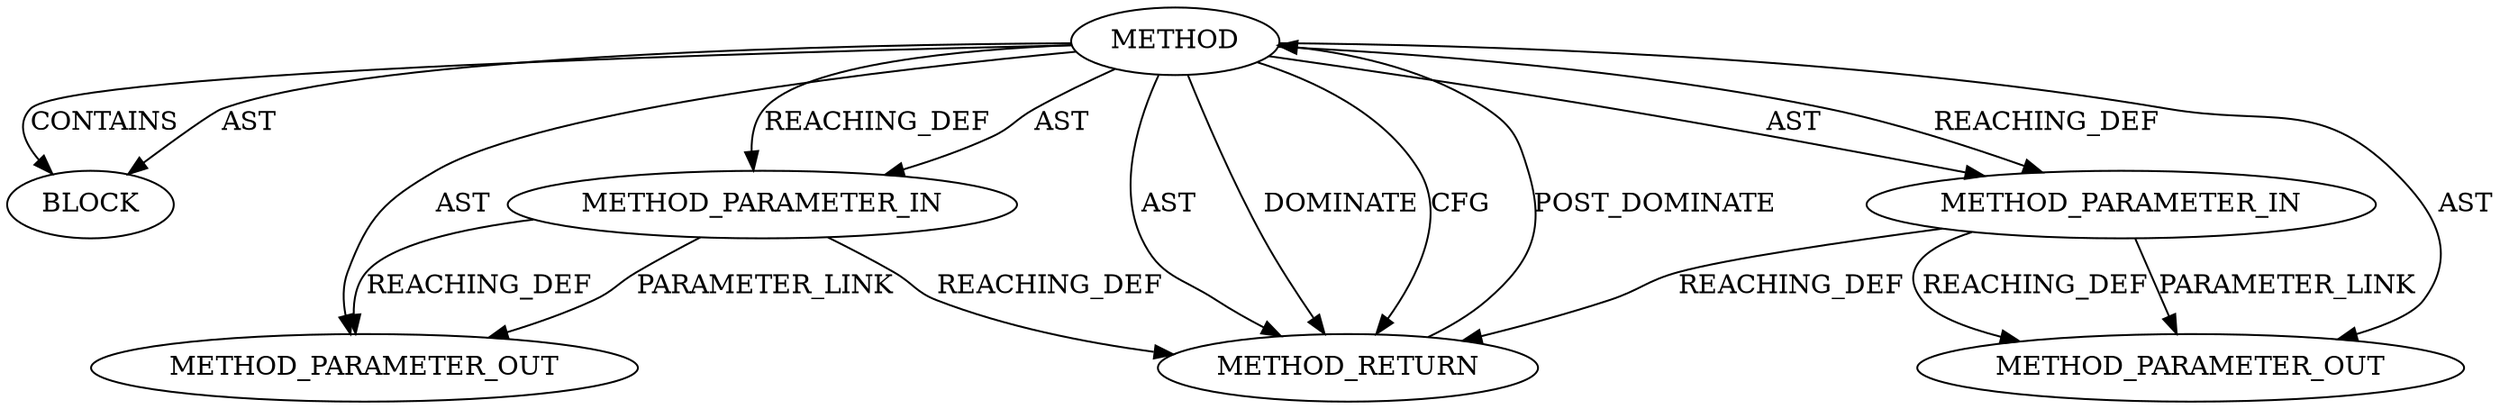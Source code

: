 digraph {
  12768 [label=BLOCK ORDER=1 ARGUMENT_INDEX=1 CODE="<empty>" TYPE_FULL_NAME="ANY"]
  12765 [label=METHOD AST_PARENT_TYPE="NAMESPACE_BLOCK" AST_PARENT_FULL_NAME="<global>" ORDER=0 CODE="<empty>" FULL_NAME="ceph_addr_set_port" IS_EXTERNAL=true FILENAME="<empty>" SIGNATURE="" NAME="ceph_addr_set_port"]
  13533 [label=METHOD_PARAMETER_OUT ORDER=1 CODE="p1" IS_VARIADIC=false TYPE_FULL_NAME="ANY" EVALUATION_STRATEGY="BY_VALUE" INDEX=1 NAME="p1"]
  12766 [label=METHOD_PARAMETER_IN ORDER=1 CODE="p1" IS_VARIADIC=false TYPE_FULL_NAME="ANY" EVALUATION_STRATEGY="BY_VALUE" INDEX=1 NAME="p1"]
  12769 [label=METHOD_RETURN ORDER=2 CODE="RET" TYPE_FULL_NAME="ANY" EVALUATION_STRATEGY="BY_VALUE"]
  13534 [label=METHOD_PARAMETER_OUT ORDER=2 CODE="p2" IS_VARIADIC=false TYPE_FULL_NAME="ANY" EVALUATION_STRATEGY="BY_VALUE" INDEX=2 NAME="p2"]
  12767 [label=METHOD_PARAMETER_IN ORDER=2 CODE="p2" IS_VARIADIC=false TYPE_FULL_NAME="ANY" EVALUATION_STRATEGY="BY_VALUE" INDEX=2 NAME="p2"]
  12765 -> 12767 [label=AST ]
  12765 -> 12766 [label=REACHING_DEF VARIABLE=""]
  12766 -> 13533 [label=REACHING_DEF VARIABLE="p1"]
  12767 -> 12769 [label=REACHING_DEF VARIABLE="p2"]
  12767 -> 13534 [label=REACHING_DEF VARIABLE="p2"]
  12765 -> 12768 [label=CONTAINS ]
  12765 -> 12766 [label=AST ]
  12769 -> 12765 [label=POST_DOMINATE ]
  12765 -> 13534 [label=AST ]
  12765 -> 12769 [label=AST ]
  12765 -> 12768 [label=AST ]
  12765 -> 12769 [label=DOMINATE ]
  12767 -> 13534 [label=PARAMETER_LINK ]
  12766 -> 12769 [label=REACHING_DEF VARIABLE="p1"]
  12765 -> 12769 [label=CFG ]
  12765 -> 12767 [label=REACHING_DEF VARIABLE=""]
  12765 -> 13533 [label=AST ]
  12766 -> 13533 [label=PARAMETER_LINK ]
}
